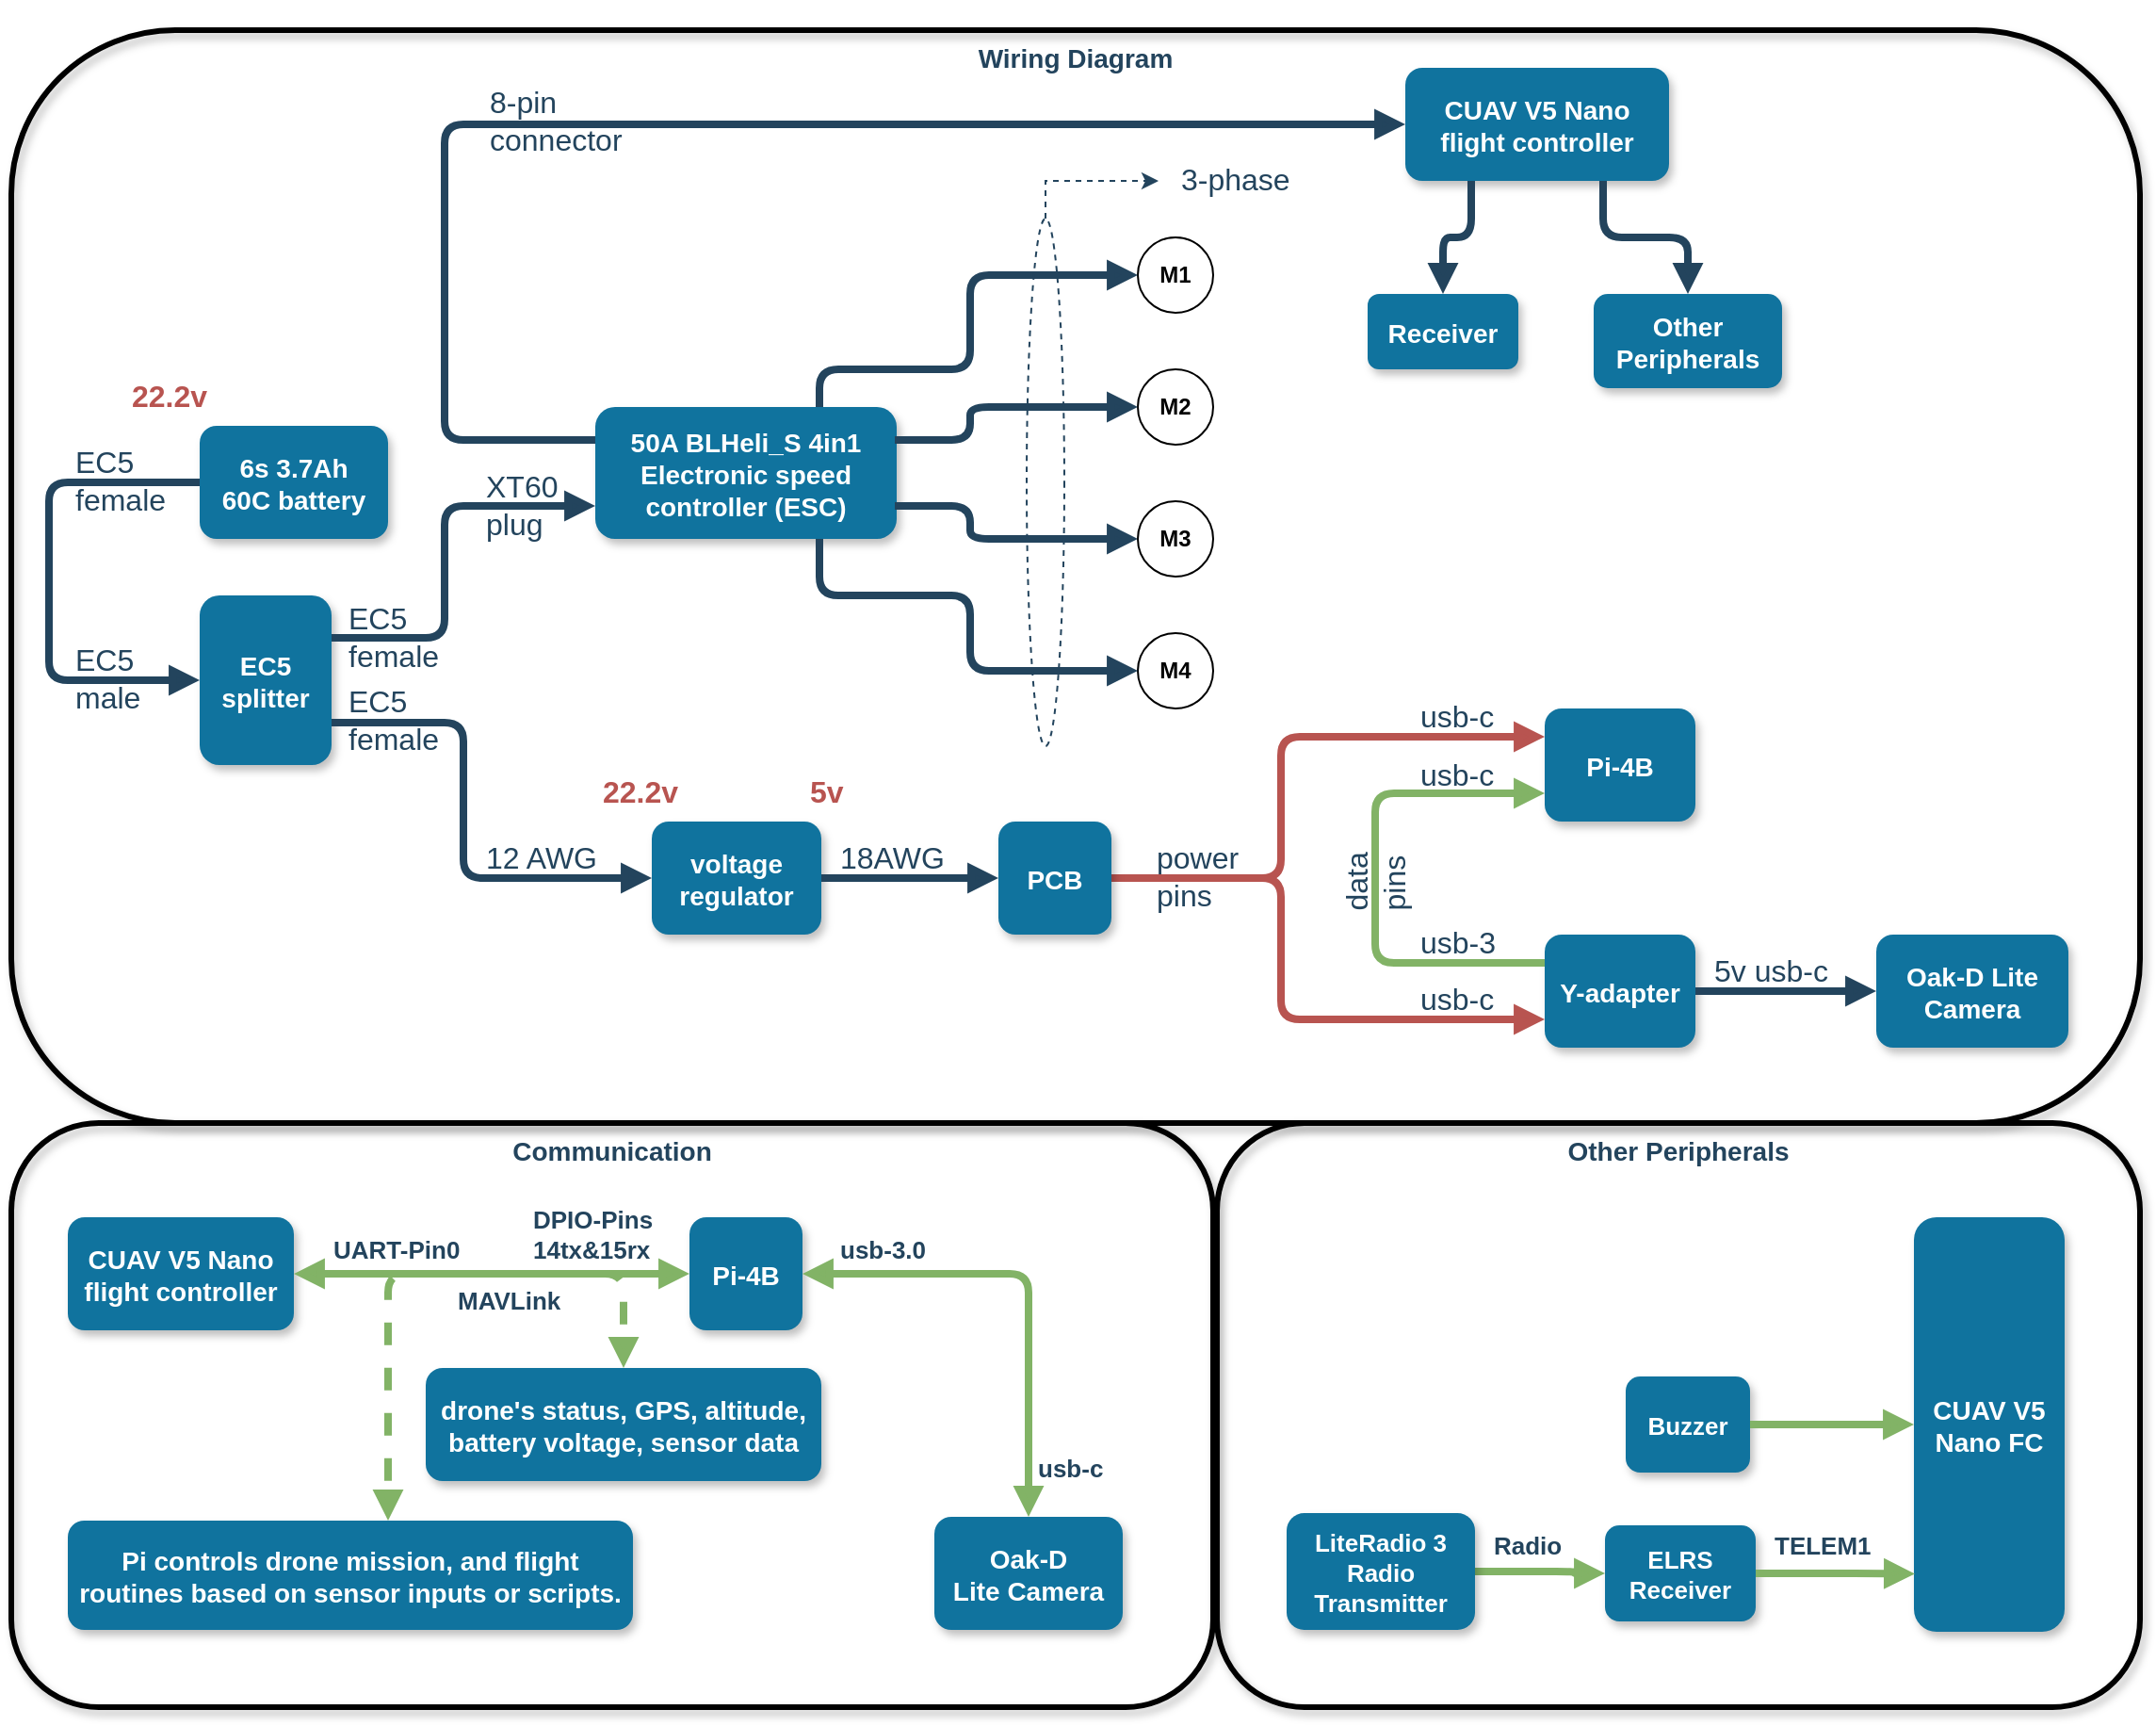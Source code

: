 <mxfile version="21.7.4" type="device">
  <diagram name="Page-1" id="97916047-d0de-89f5-080d-49f4d83e522f">
    <mxGraphModel dx="1615" dy="815" grid="1" gridSize="10" guides="1" tooltips="1" connect="1" arrows="1" fold="1" page="1" pageScale="1.5" pageWidth="1169" pageHeight="827" background="none" math="0" shadow="0">
      <root>
        <mxCell id="0" />
        <mxCell id="1" parent="0" />
        <mxCell id="9Nch-Mfv7iRZc4vsGo1m-72" value="Other Peripherals" style="rounded=1;fillColor=none;strokeColor=default;shadow=1;gradientColor=none;fontStyle=1;fontColor=#23445D;fontSize=14;strokeWidth=3;verticalAlign=top;" vertex="1" parent="1">
          <mxGeometry x="730" y="750" width="490" height="310" as="geometry" />
        </mxCell>
        <mxCell id="9Nch-Mfv7iRZc4vsGo1m-54" value="Wiring Diagram" style="rounded=1;fillColor=none;strokeColor=default;shadow=1;gradientColor=none;fontStyle=1;fontColor=#23445D;fontSize=14;strokeWidth=3;verticalAlign=top;" vertex="1" parent="1">
          <mxGeometry x="90" y="170" width="1130" height="580" as="geometry" />
        </mxCell>
        <mxCell id="0hPKIBFiTmCVOufTVkQz-52" value="&lt;font style=&quot;font-size: 16px;&quot;&gt;8-pin&lt;br&gt;connector&lt;br&gt;&lt;/font&gt;" style="edgeLabel;html=1;align=left;verticalAlign=middle;resizable=0;points=[];labelBackgroundColor=none;fontColor=#23445D;" parent="1" vertex="1" connectable="0">
          <mxGeometry x="319.995" y="154.003" as="geometry">
            <mxPoint x="22" y="64" as="offset" />
          </mxGeometry>
        </mxCell>
        <mxCell id="0hPKIBFiTmCVOufTVkQz-50" value="&lt;font style=&quot;font-size: 16px;&quot;&gt;XT60&lt;br&gt;plug&lt;br&gt;&lt;/font&gt;" style="edgeLabel;html=1;align=left;verticalAlign=middle;resizable=0;points=[];labelBackgroundColor=none;fontColor=#23445D;" parent="1" vertex="1" connectable="0">
          <mxGeometry x="317.995" y="358.003" as="geometry">
            <mxPoint x="22" y="64" as="offset" />
          </mxGeometry>
        </mxCell>
        <mxCell id="0hPKIBFiTmCVOufTVkQz-49" value="&lt;font style=&quot;font-size: 16px;&quot;&gt;EC5&lt;br&gt;female&lt;br&gt;&lt;/font&gt;" style="edgeLabel;html=1;align=left;verticalAlign=middle;resizable=0;points=[];labelBackgroundColor=none;fontColor=#23445D;" parent="1" vertex="1" connectable="0">
          <mxGeometry x="99.995" y="345.003" as="geometry">
            <mxPoint x="22" y="64" as="offset" />
          </mxGeometry>
        </mxCell>
        <mxCell id="0hPKIBFiTmCVOufTVkQz-33" value="&lt;span style=&quot;font-size: 16px;&quot;&gt;usb-c&lt;/span&gt;" style="edgeLabel;html=1;align=left;verticalAlign=middle;resizable=0;points=[];labelBackgroundColor=none;fontColor=#23445D;" parent="1" vertex="1" connectable="0">
          <mxGeometry x="813.995" y="501.003" as="geometry">
            <mxPoint x="22" y="64" as="offset" />
          </mxGeometry>
        </mxCell>
        <mxCell id="Tr897aCAvD2A82pSiaK6-78" value="&lt;span style=&quot;font-size: 16px;&quot;&gt;usb-c&lt;/span&gt;" style="edgeLabel;html=1;align=left;verticalAlign=middle;resizable=0;points=[];labelBackgroundColor=none;fontColor=#23445D;" parent="1" vertex="1" connectable="0">
          <mxGeometry x="813.995" y="470.003" as="geometry">
            <mxPoint x="22" y="64" as="offset" />
          </mxGeometry>
        </mxCell>
        <mxCell id="Tr897aCAvD2A82pSiaK6-79" value="&lt;span style=&quot;font-size: 16px;&quot;&gt;usb-3&lt;/span&gt;" style="edgeLabel;html=1;align=left;verticalAlign=middle;resizable=0;points=[];labelBackgroundColor=none;fontColor=#23445D;" parent="1" vertex="1" connectable="0">
          <mxGeometry x="813.995" y="590.003" as="geometry">
            <mxPoint x="22" y="64" as="offset" />
          </mxGeometry>
        </mxCell>
        <mxCell id="0hPKIBFiTmCVOufTVkQz-32" value="&lt;font style=&quot;font-size: 16px;&quot;&gt;22.2v&lt;/font&gt;" style="edgeLabel;html=1;align=left;verticalAlign=middle;resizable=0;points=[];labelBackgroundColor=none;fontColor=#B85450;fontStyle=1" parent="1" vertex="1" connectable="0">
          <mxGeometry x="129.995" y="300.003" as="geometry">
            <mxPoint x="22" y="64" as="offset" />
          </mxGeometry>
        </mxCell>
        <mxCell id="Tr897aCAvD2A82pSiaK6-81" value="&lt;font style=&quot;font-size: 16px;&quot;&gt;data&lt;br&gt;pins&lt;br&gt;&lt;/font&gt;" style="edgeLabel;html=1;align=left;verticalAlign=middle;resizable=0;points=[];horizontal=0;labelBackgroundColor=none;fontColor=#23445D;" parent="1" vertex="1" connectable="0">
          <mxGeometry x="791.995" y="703.003" as="geometry">
            <mxPoint x="22" y="64" as="offset" />
          </mxGeometry>
        </mxCell>
        <mxCell id="Tr897aCAvD2A82pSiaK6-82" value="&lt;font style=&quot;font-size: 16px;&quot;&gt;power&lt;br&gt;pins&lt;br&gt;&lt;/font&gt;" style="edgeLabel;html=1;align=left;verticalAlign=middle;resizable=0;points=[];labelBackgroundColor=none;fontColor=#23445D;" parent="1" vertex="1" connectable="0">
          <mxGeometry x="673.995" y="555.003" as="geometry">
            <mxPoint x="22" y="64" as="offset" />
          </mxGeometry>
        </mxCell>
        <mxCell id="Tr897aCAvD2A82pSiaK6-80" value="&lt;span style=&quot;font-size: 16px;&quot;&gt;usb-c&lt;/span&gt;" style="edgeLabel;html=1;align=left;verticalAlign=middle;resizable=0;points=[];labelBackgroundColor=none;fontColor=#23445D;" parent="1" vertex="1" connectable="0">
          <mxGeometry x="813.995" y="620.003" as="geometry">
            <mxPoint x="22" y="64" as="offset" />
          </mxGeometry>
        </mxCell>
        <mxCell id="2" value="EC5&#xa;splitter" style="rounded=1;fillColor=#10739E;strokeColor=none;shadow=1;gradientColor=none;fontStyle=1;fontColor=#FFFFFF;fontSize=14;" parent="1" vertex="1">
          <mxGeometry x="190" y="470" width="70" height="90" as="geometry" />
        </mxCell>
        <mxCell id="4" value="voltage&#xa;regulator" style="rounded=1;fillColor=#10739E;strokeColor=none;shadow=1;gradientColor=none;fontStyle=1;fontColor=#FFFFFF;fontSize=14;" parent="1" vertex="1">
          <mxGeometry x="430" y="590" width="90" height="60" as="geometry" />
        </mxCell>
        <mxCell id="6" value="CUAV V5 Nano&#xa;flight controller" style="rounded=1;fillColor=#10739E;strokeColor=none;shadow=1;gradientColor=none;fontStyle=1;fontColor=#FFFFFF;fontSize=14;" parent="1" vertex="1">
          <mxGeometry x="830" y="190" width="140" height="60" as="geometry" />
        </mxCell>
        <mxCell id="7" value="50A BLHeli_S 4in1&#xa;Electronic speed&#xa;controller (ESC)" style="rounded=1;fillColor=#10739E;strokeColor=none;shadow=1;gradientColor=none;fontStyle=1;fontColor=#FFFFFF;fontSize=14;" parent="1" vertex="1">
          <mxGeometry x="400" y="370" width="160" height="70" as="geometry" />
        </mxCell>
        <mxCell id="29" value="" style="edgeStyle=elbowEdgeStyle;strokeWidth=4;endArrow=block;endFill=1;fontStyle=1;strokeColor=#23445D;exitX=1;exitY=0.75;exitDx=0;exitDy=0;entryX=0;entryY=0.5;entryDx=0;entryDy=0;" parent="1" source="2" target="4" edge="1">
          <mxGeometry x="22" y="165.5" width="100" height="100" as="geometry">
            <mxPoint x="72" y="265.5" as="sourcePoint" />
            <mxPoint x="172" y="165.5" as="targetPoint" />
            <Array as="points">
              <mxPoint x="330" y="590" />
            </Array>
          </mxGeometry>
        </mxCell>
        <mxCell id="Tr897aCAvD2A82pSiaK6-56" value="" style="edgeStyle=elbowEdgeStyle;strokeWidth=4;endArrow=block;endFill=1;fontStyle=1;strokeColor=#23445D;entryX=0;entryY=0.75;entryDx=0;entryDy=0;exitX=1;exitY=0.25;exitDx=0;exitDy=0;" parent="1" source="2" target="7" edge="1">
          <mxGeometry x="22" y="165.5" width="100" height="100" as="geometry">
            <mxPoint x="290" y="490" as="sourcePoint" />
            <mxPoint x="440" y="660" as="targetPoint" />
            <Array as="points">
              <mxPoint x="320" y="460" />
            </Array>
          </mxGeometry>
        </mxCell>
        <mxCell id="Tr897aCAvD2A82pSiaK6-57" value="" style="edgeStyle=elbowEdgeStyle;strokeWidth=4;endArrow=block;endFill=1;fontStyle=1;strokeColor=#23445D;exitX=0;exitY=0.25;exitDx=0;exitDy=0;entryX=0;entryY=0.5;entryDx=0;entryDy=0;" parent="1" source="7" target="6" edge="1">
          <mxGeometry x="22" y="165.5" width="100" height="100" as="geometry">
            <mxPoint x="300" y="510" as="sourcePoint" />
            <mxPoint x="440" y="395" as="targetPoint" />
            <Array as="points">
              <mxPoint x="320" y="310" />
            </Array>
          </mxGeometry>
        </mxCell>
        <mxCell id="Tr897aCAvD2A82pSiaK6-59" value="" style="edgeStyle=elbowEdgeStyle;strokeWidth=4;endArrow=block;endFill=1;fontStyle=1;strokeColor=#b85450;fillColor=#f8cecc;entryX=0;entryY=0.25;entryDx=0;entryDy=0;exitX=1;exitY=0.5;exitDx=0;exitDy=0;" parent="1" source="Tr897aCAvD2A82pSiaK6-75" target="0hPKIBFiTmCVOufTVkQz-53" edge="1">
          <mxGeometry x="22" y="135.5" width="100" height="100" as="geometry">
            <mxPoint x="614" y="580" as="sourcePoint" />
            <mxPoint x="904" y="545.0" as="targetPoint" />
            <Array as="points">
              <mxPoint x="764" y="580" />
            </Array>
          </mxGeometry>
        </mxCell>
        <mxCell id="Tr897aCAvD2A82pSiaK6-62" value="" style="edgeStyle=elbowEdgeStyle;strokeWidth=4;endArrow=block;endFill=1;fontStyle=1;strokeColor=#b85450;exitX=1;exitY=0.5;exitDx=0;exitDy=0;entryX=0;entryY=0.75;entryDx=0;entryDy=0;fillColor=#f8cecc;" parent="1" source="Tr897aCAvD2A82pSiaK6-75" target="Tr897aCAvD2A82pSiaK6-65" edge="1">
          <mxGeometry x="22" y="135.5" width="100" height="100" as="geometry">
            <mxPoint x="594" y="620" as="sourcePoint" />
            <mxPoint x="864" y="560" as="targetPoint" />
            <Array as="points">
              <mxPoint x="764" y="680" />
            </Array>
          </mxGeometry>
        </mxCell>
        <mxCell id="Tr897aCAvD2A82pSiaK6-65" value="Y-adapter" style="rounded=1;fillColor=#10739E;strokeColor=none;shadow=1;gradientColor=none;fontStyle=1;fontColor=#FFFFFF;fontSize=14;" parent="1" vertex="1">
          <mxGeometry x="904" y="650" width="80" height="60" as="geometry" />
        </mxCell>
        <mxCell id="Tr897aCAvD2A82pSiaK6-67" value="&lt;font style=&quot;font-size: 16px;&quot;&gt;18AWG&lt;/font&gt;" style="edgeLabel;html=1;align=left;verticalAlign=middle;resizable=0;points=[];labelBackgroundColor=none;fontColor=#23445D;" parent="1" vertex="1" connectable="0">
          <mxGeometry x="505.995" y="545.003" as="geometry">
            <mxPoint x="22" y="64" as="offset" />
          </mxGeometry>
        </mxCell>
        <mxCell id="Tr897aCAvD2A82pSiaK6-76" value="" style="edgeStyle=elbowEdgeStyle;strokeWidth=4;endArrow=block;endFill=1;fontStyle=1;strokeColor=#23445D;exitX=1;exitY=0.5;exitDx=0;exitDy=0;entryX=0;entryY=0.5;entryDx=0;entryDy=0;entryPerimeter=0;" parent="1" source="4" target="Tr897aCAvD2A82pSiaK6-75" edge="1">
          <mxGeometry x="22" y="135.5" width="100" height="100" as="geometry">
            <mxPoint x="552" y="620" as="sourcePoint" />
            <mxPoint x="630" y="620" as="targetPoint" />
          </mxGeometry>
        </mxCell>
        <mxCell id="Tr897aCAvD2A82pSiaK6-75" value="PCB" style="rounded=1;fillColor=#10739E;strokeColor=none;shadow=1;gradientColor=none;fontStyle=1;fontColor=#FFFFFF;fontSize=14;" parent="1" vertex="1">
          <mxGeometry x="614" y="590" width="60" height="60" as="geometry" />
        </mxCell>
        <mxCell id="Tr897aCAvD2A82pSiaK6-77" value="" style="edgeStyle=elbowEdgeStyle;strokeWidth=4;endArrow=none;endFill=0;fontStyle=1;strokeColor=#82b366;fillColor=#d5e8d4;entryX=0;entryY=0.25;entryDx=0;entryDy=0;exitX=0;exitY=0.75;exitDx=0;exitDy=0;elbow=vertical;startArrow=block;startFill=1;" parent="1" source="0hPKIBFiTmCVOufTVkQz-53" target="Tr897aCAvD2A82pSiaK6-65" edge="1">
          <mxGeometry x="22" y="135.5" width="100" height="100" as="geometry">
            <mxPoint x="594" y="600" as="sourcePoint" />
            <mxPoint x="914" y="570" as="targetPoint" />
            <Array as="points">
              <mxPoint x="814" y="650" />
            </Array>
          </mxGeometry>
        </mxCell>
        <mxCell id="0hPKIBFiTmCVOufTVkQz-29" value="Oak-D Lite&#xa;Camera" style="rounded=1;fillColor=#10739E;strokeColor=none;shadow=1;gradientColor=none;fontStyle=1;fontColor=#FFFFFF;fontSize=14;" parent="1" vertex="1">
          <mxGeometry x="1080" y="650" width="102" height="60" as="geometry" />
        </mxCell>
        <mxCell id="0hPKIBFiTmCVOufTVkQz-30" value="" style="edgeStyle=elbowEdgeStyle;strokeWidth=4;endArrow=block;endFill=1;fontStyle=1;strokeColor=#23445D;exitX=1;exitY=0.5;exitDx=0;exitDy=0;entryX=0;entryY=0.5;entryDx=0;entryDy=0;" parent="1" source="Tr897aCAvD2A82pSiaK6-65" target="0hPKIBFiTmCVOufTVkQz-29" edge="1">
          <mxGeometry x="22" y="135.5" width="100" height="100" as="geometry">
            <mxPoint x="476" y="570" as="sourcePoint" />
            <mxPoint x="594" y="570" as="targetPoint" />
          </mxGeometry>
        </mxCell>
        <mxCell id="0hPKIBFiTmCVOufTVkQz-31" value="&lt;font style=&quot;font-size: 16px;&quot;&gt;5v usb-c&lt;/font&gt;" style="edgeLabel;html=1;align=left;verticalAlign=middle;resizable=0;points=[];labelBackgroundColor=none;fontColor=#23445D;" parent="1" vertex="1" connectable="0">
          <mxGeometry x="969.995" y="605.003" as="geometry">
            <mxPoint x="22" y="64" as="offset" />
          </mxGeometry>
        </mxCell>
        <mxCell id="0hPKIBFiTmCVOufTVkQz-34" value="&lt;b&gt;M1&lt;/b&gt;" style="ellipse;whiteSpace=wrap;html=1;aspect=fixed;" parent="1" vertex="1">
          <mxGeometry x="688" y="280" width="40" height="40" as="geometry" />
        </mxCell>
        <mxCell id="0hPKIBFiTmCVOufTVkQz-36" value="&lt;b&gt;M2&lt;/b&gt;" style="ellipse;whiteSpace=wrap;html=1;aspect=fixed;" parent="1" vertex="1">
          <mxGeometry x="688" y="350" width="40" height="40" as="geometry" />
        </mxCell>
        <mxCell id="0hPKIBFiTmCVOufTVkQz-37" value="&lt;b&gt;M4&lt;/b&gt;" style="ellipse;whiteSpace=wrap;html=1;aspect=fixed;" parent="1" vertex="1">
          <mxGeometry x="688" y="490" width="40" height="40" as="geometry" />
        </mxCell>
        <mxCell id="0hPKIBFiTmCVOufTVkQz-38" value="" style="edgeStyle=orthogonalEdgeStyle;strokeWidth=4;endArrow=block;endFill=1;fontStyle=1;strokeColor=#23445D;entryX=0;entryY=0.5;entryDx=0;entryDy=0;elbow=vertical;exitX=0.75;exitY=0;exitDx=0;exitDy=0;" parent="1" target="0hPKIBFiTmCVOufTVkQz-34" edge="1">
          <mxGeometry x="22" y="165.5" width="100" height="100" as="geometry">
            <mxPoint x="519" y="370" as="sourcePoint" />
            <mxPoint x="639" y="416" as="targetPoint" />
            <Array as="points">
              <mxPoint x="519" y="350" />
              <mxPoint x="599" y="350" />
              <mxPoint x="599" y="300" />
            </Array>
          </mxGeometry>
        </mxCell>
        <mxCell id="0hPKIBFiTmCVOufTVkQz-39" value="" style="edgeStyle=elbowEdgeStyle;strokeWidth=4;endArrow=block;endFill=1;fontStyle=1;strokeColor=#23445D;exitX=1;exitY=0.25;exitDx=0;exitDy=0;entryX=0;entryY=0.5;entryDx=0;entryDy=0;" parent="1" target="0hPKIBFiTmCVOufTVkQz-36" edge="1">
          <mxGeometry x="22" y="165.5" width="100" height="100" as="geometry">
            <mxPoint x="559" y="387.5" as="sourcePoint" />
            <mxPoint x="679" y="450" as="targetPoint" />
            <Array as="points">
              <mxPoint x="599" y="388" />
            </Array>
          </mxGeometry>
        </mxCell>
        <mxCell id="0hPKIBFiTmCVOufTVkQz-42" value="" style="edgeStyle=elbowEdgeStyle;strokeWidth=4;endArrow=block;endFill=1;fontStyle=1;strokeColor=#23445D;exitX=1;exitY=0.75;exitDx=0;exitDy=0;entryX=0;entryY=0.5;entryDx=0;entryDy=0;" parent="1" target="0hPKIBFiTmCVOufTVkQz-35" edge="1">
          <mxGeometry x="22" y="165.5" width="100" height="100" as="geometry">
            <mxPoint x="559" y="422.5" as="sourcePoint" />
            <mxPoint x="779" y="380" as="targetPoint" />
            <Array as="points">
              <mxPoint x="599" y="440" />
            </Array>
          </mxGeometry>
        </mxCell>
        <mxCell id="0hPKIBFiTmCVOufTVkQz-35" value="&lt;b&gt;M3&lt;/b&gt;" style="ellipse;whiteSpace=wrap;html=1;aspect=fixed;" parent="1" vertex="1">
          <mxGeometry x="688" y="420" width="40" height="40" as="geometry" />
        </mxCell>
        <mxCell id="0hPKIBFiTmCVOufTVkQz-43" value="" style="edgeStyle=orthogonalEdgeStyle;strokeWidth=4;endArrow=block;endFill=1;fontStyle=1;strokeColor=#23445D;entryX=0;entryY=0.5;entryDx=0;entryDy=0;elbow=vertical;exitX=0.75;exitY=1;exitDx=0;exitDy=0;" parent="1" target="0hPKIBFiTmCVOufTVkQz-37" edge="1">
          <mxGeometry x="22" y="165.5" width="100" height="100" as="geometry">
            <mxPoint x="519" y="440" as="sourcePoint" />
            <mxPoint x="767" y="320" as="targetPoint" />
            <Array as="points">
              <mxPoint x="519" y="470" />
              <mxPoint x="599" y="470" />
              <mxPoint x="599" y="510" />
            </Array>
          </mxGeometry>
        </mxCell>
        <mxCell id="0hPKIBFiTmCVOufTVkQz-45" style="edgeStyle=elbowEdgeStyle;rounded=0;orthogonalLoop=1;jettySize=auto;html=1;exitX=0.5;exitY=0;exitDx=0;exitDy=0;dashed=1;strokeColor=#23445D;fontColor=#23445D;" parent="1" source="0hPKIBFiTmCVOufTVkQz-44" edge="1">
          <mxGeometry relative="1" as="geometry">
            <mxPoint x="699" y="250" as="targetPoint" />
            <Array as="points">
              <mxPoint x="639" y="260" />
            </Array>
          </mxGeometry>
        </mxCell>
        <mxCell id="0hPKIBFiTmCVOufTVkQz-44" value="" style="ellipse;whiteSpace=wrap;html=1;strokeColor=#23445D;fillColor=none;dashed=1;fontColor=#23445D;" parent="1" vertex="1">
          <mxGeometry x="629" y="270" width="20" height="280" as="geometry" />
        </mxCell>
        <mxCell id="0hPKIBFiTmCVOufTVkQz-46" value="&lt;font style=&quot;font-size: 16px;&quot;&gt;3-phase&lt;/font&gt;" style="edgeLabel;html=1;align=left;verticalAlign=middle;resizable=0;points=[];labelBackgroundColor=none;fontColor=#23445D;" parent="1" vertex="1" connectable="0">
          <mxGeometry x="686.995" y="185.003" as="geometry">
            <mxPoint x="22" y="64" as="offset" />
          </mxGeometry>
        </mxCell>
        <mxCell id="0hPKIBFiTmCVOufTVkQz-47" value="6s 3.7Ah&#xa;60C battery" style="rounded=1;fillColor=#10739E;strokeColor=none;shadow=1;gradientColor=none;fontStyle=1;fontColor=#FFFFFF;fontSize=14;" parent="1" vertex="1">
          <mxGeometry x="190" y="380" width="100" height="60" as="geometry" />
        </mxCell>
        <mxCell id="0hPKIBFiTmCVOufTVkQz-48" value="" style="edgeStyle=elbowEdgeStyle;strokeWidth=4;endArrow=block;endFill=1;fontStyle=1;strokeColor=#23445D;exitX=0;exitY=0.5;exitDx=0;exitDy=0;entryX=0;entryY=0.5;entryDx=0;entryDy=0;" parent="1" source="0hPKIBFiTmCVOufTVkQz-47" target="2" edge="1">
          <mxGeometry x="22" y="165.5" width="100" height="100" as="geometry">
            <mxPoint x="300" y="510" as="sourcePoint" />
            <mxPoint x="440" y="433" as="targetPoint" />
            <Array as="points">
              <mxPoint x="110" y="460" />
            </Array>
          </mxGeometry>
        </mxCell>
        <mxCell id="0hPKIBFiTmCVOufTVkQz-53" value="Pi-4B" style="rounded=1;fillColor=#10739E;strokeColor=none;shadow=1;gradientColor=none;fontStyle=1;fontColor=#FFFFFF;fontSize=14;" parent="1" vertex="1">
          <mxGeometry x="904" y="530" width="80" height="60" as="geometry" />
        </mxCell>
        <mxCell id="0hPKIBFiTmCVOufTVkQz-55" value="" style="edgeStyle=elbowEdgeStyle;strokeWidth=4;endArrow=block;endFill=1;fontStyle=1;strokeColor=#23445D;exitX=0.25;exitY=1;exitDx=0;exitDy=0;entryX=0.5;entryY=0;entryDx=0;entryDy=0;elbow=vertical;" parent="1" source="6" target="0hPKIBFiTmCVOufTVkQz-58" edge="1">
          <mxGeometry x="22" y="165.5" width="100" height="100" as="geometry">
            <mxPoint x="410" y="398" as="sourcePoint" />
            <mxPoint x="873" y="320" as="targetPoint" />
          </mxGeometry>
        </mxCell>
        <mxCell id="0hPKIBFiTmCVOufTVkQz-57" value="" style="edgeStyle=elbowEdgeStyle;strokeWidth=4;endArrow=block;endFill=1;fontStyle=1;strokeColor=#23445D;exitX=0.75;exitY=1;exitDx=0;exitDy=0;entryX=0.5;entryY=0;entryDx=0;entryDy=0;elbow=vertical;" parent="1" source="6" target="0hPKIBFiTmCVOufTVkQz-59" edge="1">
          <mxGeometry x="22" y="165.5" width="100" height="100" as="geometry">
            <mxPoint x="926" y="260" as="sourcePoint" />
            <mxPoint x="959" y="340" as="targetPoint" />
          </mxGeometry>
        </mxCell>
        <mxCell id="0hPKIBFiTmCVOufTVkQz-58" value="Receiver" style="rounded=1;fillColor=#10739E;strokeColor=none;shadow=1;gradientColor=none;fontStyle=1;fontColor=#FFFFFF;fontSize=14;" parent="1" vertex="1">
          <mxGeometry x="810" y="310" width="80" height="40" as="geometry" />
        </mxCell>
        <mxCell id="0hPKIBFiTmCVOufTVkQz-59" value="Other&#xa;Peripherals" style="rounded=1;fillColor=#10739E;strokeColor=none;shadow=1;gradientColor=none;fontStyle=1;fontColor=#FFFFFF;fontSize=14;" parent="1" vertex="1">
          <mxGeometry x="930" y="310" width="100" height="50" as="geometry" />
        </mxCell>
        <mxCell id="30" value="&lt;font style=&quot;font-size: 16px;&quot;&gt;EC5&lt;br&gt;female&lt;br&gt;&lt;/font&gt;" style="edgeLabel;html=1;align=left;verticalAlign=middle;resizable=0;points=[];labelBackgroundColor=none;fontColor=#23445D;" parent="1" vertex="1" connectable="0">
          <mxGeometry x="244.995" y="472.003" as="geometry">
            <mxPoint x="22" y="64" as="offset" />
          </mxGeometry>
        </mxCell>
        <mxCell id="31" value="&lt;font style=&quot;font-size: 16px;&quot;&gt;EC5&lt;br&gt;male&lt;br&gt;&lt;/font&gt;" style="edgeLabel;html=1;align=left;verticalAlign=middle;resizable=0;points=[];labelBackgroundColor=none;fontColor=#23445D;" parent="1" vertex="1" connectable="0">
          <mxGeometry x="99.995" y="450.003" as="geometry">
            <mxPoint x="22" y="64" as="offset" />
          </mxGeometry>
        </mxCell>
        <mxCell id="32" value="&lt;font style=&quot;font-size: 16px;&quot;&gt;12 AWG&lt;br&gt;&lt;/font&gt;" style="edgeLabel;html=1;align=left;verticalAlign=middle;resizable=0;points=[];labelBackgroundColor=none;fontColor=#23445D;" parent="1" vertex="1" connectable="0">
          <mxGeometry x="317.995" y="545.003" as="geometry">
            <mxPoint x="22" y="64" as="offset" />
          </mxGeometry>
        </mxCell>
        <mxCell id="33" value="&lt;font style=&quot;font-size: 16px;&quot;&gt;EC5&lt;br&gt;female&lt;br&gt;&lt;/font&gt;" style="edgeLabel;html=1;align=left;verticalAlign=middle;resizable=0;points=[];labelBackgroundColor=none;fontColor=#23445D;" parent="1" vertex="1" connectable="0">
          <mxGeometry x="244.995" y="428.003" as="geometry">
            <mxPoint x="22" y="64" as="offset" />
          </mxGeometry>
        </mxCell>
        <mxCell id="34" value="&lt;font style=&quot;font-size: 16px;&quot;&gt;5v&lt;/font&gt;" style="edgeLabel;html=1;align=left;verticalAlign=middle;resizable=0;points=[];labelBackgroundColor=none;fontColor=#B85450;fontStyle=1" parent="1" vertex="1" connectable="0">
          <mxGeometry x="489.995" y="510.003" as="geometry">
            <mxPoint x="22" y="64" as="offset" />
          </mxGeometry>
        </mxCell>
        <mxCell id="35" value="&lt;font style=&quot;font-size: 16px;&quot;&gt;22.2v&lt;/font&gt;" style="edgeLabel;html=1;align=left;verticalAlign=middle;resizable=0;points=[];labelBackgroundColor=none;fontColor=#B85450;fontStyle=1" parent="1" vertex="1" connectable="0">
          <mxGeometry x="379.995" y="510.003" as="geometry">
            <mxPoint x="22" y="64" as="offset" />
          </mxGeometry>
        </mxCell>
        <mxCell id="9Nch-Mfv7iRZc4vsGo1m-76" value="TELEM1" style="edgeLabel;html=1;align=left;verticalAlign=middle;resizable=0;points=[];labelBackgroundColor=none;fontColor=#23445D;fontStyle=1;fontSize=13;" vertex="1" connectable="0" parent="1">
          <mxGeometry x="1001.995" y="910.003" as="geometry">
            <mxPoint x="22" y="64" as="offset" />
          </mxGeometry>
        </mxCell>
        <mxCell id="9Nch-Mfv7iRZc4vsGo1m-80" value="" style="edgeStyle=elbowEdgeStyle;strokeWidth=4;endArrow=block;endFill=1;fontStyle=1;strokeColor=#82b366;entryX=0;entryY=0.5;entryDx=0;entryDy=0;elbow=horizontal;fillColor=#d5e8d4;exitX=1;exitY=0.5;exitDx=0;exitDy=0;" edge="1" parent="1" source="9Nch-Mfv7iRZc4vsGo1m-79" target="9Nch-Mfv7iRZc4vsGo1m-87">
          <mxGeometry x="752" y="915.5" width="100" height="100" as="geometry">
            <mxPoint x="980" y="830" as="sourcePoint" />
            <mxPoint x="930" y="961" as="targetPoint" />
            <Array as="points">
              <mxPoint x="920" y="980" />
            </Array>
          </mxGeometry>
        </mxCell>
        <mxCell id="9Nch-Mfv7iRZc4vsGo1m-81" value="Radio" style="edgeLabel;html=1;align=left;verticalAlign=middle;resizable=0;points=[];labelBackgroundColor=none;fontColor=#23445D;fontStyle=1;fontSize=13;" vertex="1" connectable="0" parent="1">
          <mxGeometry x="852.995" y="910.003" as="geometry">
            <mxPoint x="22" y="64" as="offset" />
          </mxGeometry>
        </mxCell>
        <mxCell id="9Nch-Mfv7iRZc4vsGo1m-35" value="Communication" style="rounded=1;fillColor=none;strokeColor=default;shadow=1;gradientColor=none;fontStyle=1;fontColor=#23445D;fontSize=14;strokeWidth=3;verticalAlign=top;" vertex="1" parent="1">
          <mxGeometry x="90" y="750" width="638" height="310" as="geometry" />
        </mxCell>
        <mxCell id="9Nch-Mfv7iRZc4vsGo1m-36" value="CUAV V5 Nano&#xa;flight controller" style="rounded=1;fillColor=#10739E;strokeColor=none;shadow=1;gradientColor=none;fontStyle=1;fontColor=#FFFFFF;fontSize=14;" vertex="1" parent="1">
          <mxGeometry x="120" y="800" width="120" height="60" as="geometry" />
        </mxCell>
        <mxCell id="9Nch-Mfv7iRZc4vsGo1m-37" value="Pi-4B" style="rounded=1;fillColor=#10739E;strokeColor=none;shadow=1;gradientColor=none;fontStyle=1;fontColor=#FFFFFF;fontSize=14;" vertex="1" parent="1">
          <mxGeometry x="450" y="800" width="60" height="60" as="geometry" />
        </mxCell>
        <mxCell id="9Nch-Mfv7iRZc4vsGo1m-38" value="" style="edgeStyle=elbowEdgeStyle;strokeWidth=4;endArrow=block;endFill=1;fontStyle=1;strokeColor=#82b366;exitX=1;exitY=0.5;exitDx=0;exitDy=0;entryX=0;entryY=0.5;entryDx=0;entryDy=0;elbow=horizontal;fillColor=#d5e8d4;startArrow=block;startFill=1;" edge="1" parent="1" source="9Nch-Mfv7iRZc4vsGo1m-36" target="9Nch-Mfv7iRZc4vsGo1m-37">
          <mxGeometry x="112" y="915.5" width="100" height="100" as="geometry">
            <mxPoint x="260" y="830" as="sourcePoint" />
            <mxPoint x="-270" y="870" as="targetPoint" />
          </mxGeometry>
        </mxCell>
        <mxCell id="9Nch-Mfv7iRZc4vsGo1m-40" value="&lt;div style=&quot;font-size: 13px;&quot;&gt;&lt;font style=&quot;font-size: 13px;&quot;&gt;UART-Pin0&lt;/font&gt;&lt;/div&gt;" style="edgeLabel;html=1;align=left;verticalAlign=middle;resizable=0;points=[];labelBackgroundColor=none;fontColor=#23445D;fontStyle=1;fontSize=13;" vertex="1" connectable="0" parent="1">
          <mxGeometry x="236.995" y="753.003" as="geometry">
            <mxPoint x="22" y="64" as="offset" />
          </mxGeometry>
        </mxCell>
        <mxCell id="9Nch-Mfv7iRZc4vsGo1m-41" value="drone&#39;s status, GPS, altitude,&#xa;battery voltage, sensor data" style="rounded=1;fillColor=#10739E;strokeColor=none;shadow=1;gradientColor=none;fontStyle=1;fontColor=#FFFFFF;fontSize=14;" vertex="1" parent="1">
          <mxGeometry x="310" y="880" width="210" height="60" as="geometry" />
        </mxCell>
        <mxCell id="9Nch-Mfv7iRZc4vsGo1m-43" value="" style="edgeStyle=elbowEdgeStyle;strokeWidth=4;endArrow=block;endFill=1;fontStyle=1;strokeColor=#82b366;entryX=0.5;entryY=0;entryDx=0;entryDy=0;elbow=horizontal;fillColor=#d5e8d4;dashed=1;" edge="1" parent="1" target="9Nch-Mfv7iRZc4vsGo1m-41">
          <mxGeometry x="112" y="915.5" width="100" height="100" as="geometry">
            <mxPoint x="330" y="830" as="sourcePoint" />
            <mxPoint x="440" y="930" as="targetPoint" />
            <Array as="points">
              <mxPoint x="415" y="860" />
            </Array>
          </mxGeometry>
        </mxCell>
        <mxCell id="9Nch-Mfv7iRZc4vsGo1m-44" value="Pi controls drone mission, and flight&#xa;routines based on sensor inputs or scripts." style="rounded=1;fillColor=#10739E;strokeColor=none;shadow=1;gradientColor=none;fontStyle=1;fontColor=#FFFFFF;fontSize=14;" vertex="1" parent="1">
          <mxGeometry x="120" y="961" width="300" height="58" as="geometry" />
        </mxCell>
        <mxCell id="9Nch-Mfv7iRZc4vsGo1m-45" value="" style="edgeStyle=elbowEdgeStyle;strokeWidth=4;endArrow=block;endFill=1;fontStyle=1;strokeColor=#82b366;entryX=0.5;entryY=0;entryDx=0;entryDy=0;elbow=horizontal;fillColor=#d5e8d4;dashed=1;" edge="1" parent="1">
          <mxGeometry x="112" y="915.5" width="100" height="100" as="geometry">
            <mxPoint x="340" y="830" as="sourcePoint" />
            <mxPoint x="290" y="961" as="targetPoint" />
            <Array as="points">
              <mxPoint x="290" y="900" />
            </Array>
          </mxGeometry>
        </mxCell>
        <mxCell id="9Nch-Mfv7iRZc4vsGo1m-47" value="&lt;font style=&quot;font-size: 13px;&quot;&gt;MAVLink&lt;/font&gt;" style="edgeLabel;html=1;align=left;verticalAlign=middle;resizable=0;points=[];labelBackgroundColor=none;fontColor=#23445D;fontStyle=1;fontSize=13;" vertex="1" connectable="0" parent="1">
          <mxGeometry x="302.995" y="780.003" as="geometry">
            <mxPoint x="22" y="64" as="offset" />
          </mxGeometry>
        </mxCell>
        <mxCell id="9Nch-Mfv7iRZc4vsGo1m-48" value="&lt;div style=&quot;font-size: 13px;&quot;&gt;DPIO-Pins&lt;/div&gt;&lt;div style=&quot;font-size: 13px;&quot;&gt;14tx&amp;amp;15rx&lt;br style=&quot;font-size: 13px;&quot;&gt;&lt;/div&gt;" style="edgeLabel;html=1;align=left;verticalAlign=middle;resizable=0;points=[];labelBackgroundColor=none;fontColor=#23445D;fontStyle=1;fontSize=13;" vertex="1" connectable="0" parent="1">
          <mxGeometry x="342.995" y="745.003" as="geometry">
            <mxPoint x="22" y="64" as="offset" />
          </mxGeometry>
        </mxCell>
        <mxCell id="9Nch-Mfv7iRZc4vsGo1m-49" value="Oak-D&#xa;Lite Camera" style="rounded=1;fillColor=#10739E;strokeColor=none;shadow=1;gradientColor=none;fontStyle=1;fontColor=#FFFFFF;fontSize=14;" vertex="1" parent="1">
          <mxGeometry x="580" y="959" width="100" height="60" as="geometry" />
        </mxCell>
        <mxCell id="9Nch-Mfv7iRZc4vsGo1m-50" value="" style="edgeStyle=elbowEdgeStyle;strokeWidth=4;endArrow=block;endFill=1;fontStyle=1;strokeColor=#82b366;entryX=0.5;entryY=0;entryDx=0;entryDy=0;elbow=horizontal;fillColor=#d5e8d4;exitX=1;exitY=0.5;exitDx=0;exitDy=0;startArrow=block;startFill=1;" edge="1" parent="1" source="9Nch-Mfv7iRZc4vsGo1m-37" target="9Nch-Mfv7iRZc4vsGo1m-49">
          <mxGeometry x="112" y="915.5" width="100" height="100" as="geometry">
            <mxPoint x="320" y="840" as="sourcePoint" />
            <mxPoint x="405" y="890" as="targetPoint" />
            <Array as="points">
              <mxPoint x="630" y="860" />
            </Array>
          </mxGeometry>
        </mxCell>
        <mxCell id="9Nch-Mfv7iRZc4vsGo1m-51" value="&lt;div style=&quot;font-size: 13px;&quot;&gt;usb-3.0&lt;/div&gt;" style="edgeLabel;html=1;align=left;verticalAlign=middle;resizable=0;points=[];labelBackgroundColor=none;fontColor=#23445D;fontStyle=1;fontSize=13;" vertex="1" connectable="0" parent="1">
          <mxGeometry x="505.995" y="753.003" as="geometry">
            <mxPoint x="22" y="64" as="offset" />
          </mxGeometry>
        </mxCell>
        <mxCell id="9Nch-Mfv7iRZc4vsGo1m-52" value="usb-c" style="edgeLabel;html=1;align=left;verticalAlign=middle;resizable=0;points=[];labelBackgroundColor=none;fontColor=#23445D;fontStyle=1;horizontal=1;fontSize=13;" vertex="1" connectable="0" parent="1">
          <mxGeometry x="610.995" y="869.003" as="geometry">
            <mxPoint x="22" y="64" as="offset" />
          </mxGeometry>
        </mxCell>
        <mxCell id="9Nch-Mfv7iRZc4vsGo1m-73" value="CUAV V5&#xa;Nano FC" style="rounded=1;fillColor=#10739E;strokeColor=none;shadow=1;gradientColor=none;fontStyle=1;fontColor=#FFFFFF;fontSize=14;" vertex="1" parent="1">
          <mxGeometry x="1100" y="800" width="80" height="220" as="geometry" />
        </mxCell>
        <mxCell id="9Nch-Mfv7iRZc4vsGo1m-79" value="LiteRadio 3&#xa;Radio&#xa;Transmitter " style="rounded=1;fillColor=#10739E;strokeColor=none;shadow=1;gradientColor=none;fontStyle=1;fontColor=#FFFFFF;fontSize=13;horizontal=1;" vertex="1" parent="1">
          <mxGeometry x="767" y="957" width="100" height="62" as="geometry" />
        </mxCell>
        <mxCell id="9Nch-Mfv7iRZc4vsGo1m-87" value="ELRS&#xa;Receiver" style="rounded=1;fillColor=#10739E;strokeColor=none;shadow=1;gradientColor=none;fontStyle=1;fontColor=#FFFFFF;fontSize=13;horizontal=1;" vertex="1" parent="1">
          <mxGeometry x="936" y="963.5" width="80" height="51" as="geometry" />
        </mxCell>
        <mxCell id="9Nch-Mfv7iRZc4vsGo1m-89" value="" style="edgeStyle=elbowEdgeStyle;strokeWidth=4;endArrow=block;endFill=1;fontStyle=1;strokeColor=#82b366;elbow=horizontal;fillColor=#d5e8d4;exitX=1;exitY=0.5;exitDx=0;exitDy=0;entryX=0.006;entryY=0.86;entryDx=0;entryDy=0;entryPerimeter=0;" edge="1" parent="1" source="9Nch-Mfv7iRZc4vsGo1m-87" target="9Nch-Mfv7iRZc4vsGo1m-73">
          <mxGeometry x="752" y="915.5" width="100" height="100" as="geometry">
            <mxPoint x="880" y="998" as="sourcePoint" />
            <mxPoint x="1210" y="990" as="targetPoint" />
            <Array as="points" />
          </mxGeometry>
        </mxCell>
        <mxCell id="9Nch-Mfv7iRZc4vsGo1m-90" value="Buzzer" style="rounded=1;fillColor=#10739E;strokeColor=none;shadow=1;gradientColor=none;fontStyle=1;fontColor=#FFFFFF;fontSize=13;horizontal=1;" vertex="1" parent="1">
          <mxGeometry x="947" y="884.5" width="66" height="51" as="geometry" />
        </mxCell>
        <mxCell id="9Nch-Mfv7iRZc4vsGo1m-91" value="" style="edgeStyle=elbowEdgeStyle;strokeWidth=4;endArrow=block;endFill=1;fontStyle=1;strokeColor=#82b366;elbow=horizontal;fillColor=#d5e8d4;exitX=1;exitY=0.5;exitDx=0;exitDy=0;entryX=0;entryY=0.5;entryDx=0;entryDy=0;" edge="1" parent="1" source="9Nch-Mfv7iRZc4vsGo1m-90" target="9Nch-Mfv7iRZc4vsGo1m-73">
          <mxGeometry x="752" y="915.5" width="100" height="100" as="geometry">
            <mxPoint x="1026" y="999" as="sourcePoint" />
            <mxPoint x="1110" y="999" as="targetPoint" />
            <Array as="points" />
          </mxGeometry>
        </mxCell>
      </root>
    </mxGraphModel>
  </diagram>
</mxfile>
